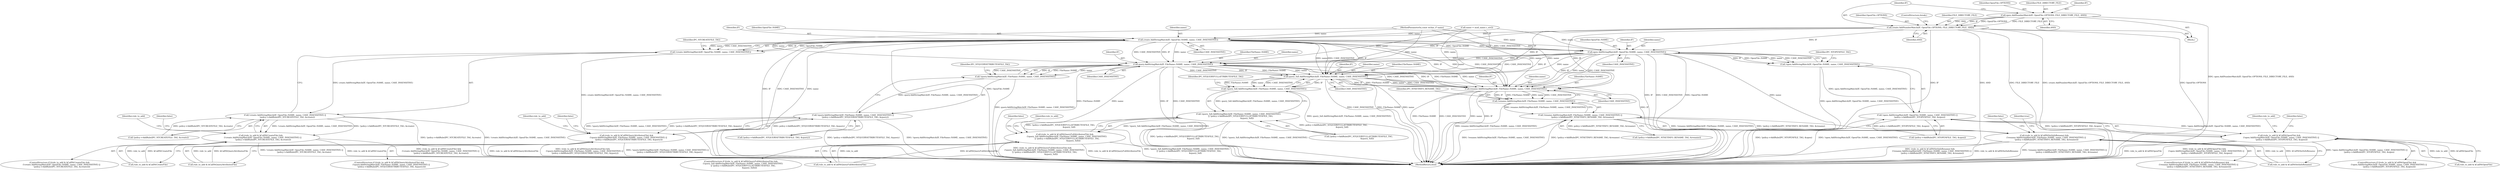 digraph "0_Chrome_4f1f3d0f03c79ddaace56f067cf28a27f9466b7d_1@API" {
"1000179" [label="(Call,open.AddNumberMatch(IF, OpenFile::OPTIONS, FILE_DIRECTORY_FILE, AND))"];
"1000184" [label="(Call,create.AddNumberMatch(IF, OpenFile::OPTIONS, FILE_DIRECTORY_FILE, AND))"];
"1000254" [label="(Call,create.AddStringMatch(IF, OpenFile::NAME, name, CASE_INSENSITIVE))"];
"1000253" [label="(Call,!create.AddStringMatch(IF, OpenFile::NAME, name, CASE_INSENSITIVE))"];
"1000252" [label="(Call,!create.AddStringMatch(IF, OpenFile::NAME, name, CASE_INSENSITIVE) ||\n       !policy->AddRule(IPC_NTCREATEFILE_TAG, &create))"];
"1000248" [label="(Call,(rule_to_add & kCallNtCreateFile) &&\n      (!create.AddStringMatch(IF, OpenFile::NAME, name, CASE_INSENSITIVE) ||\n       !policy->AddRule(IPC_NTCREATEFILE_TAG, &create)))"];
"1000274" [label="(Call,open.AddStringMatch(IF, OpenFile::NAME, name, CASE_INSENSITIVE))"];
"1000273" [label="(Call,!open.AddStringMatch(IF, OpenFile::NAME, name, CASE_INSENSITIVE))"];
"1000272" [label="(Call,!open.AddStringMatch(IF, OpenFile::NAME, name, CASE_INSENSITIVE) ||\n       !policy->AddRule(IPC_NTOPENFILE_TAG, &open))"];
"1000268" [label="(Call,(rule_to_add & kCallNtOpenFile) &&\n      (!open.AddStringMatch(IF, OpenFile::NAME, name, CASE_INSENSITIVE) ||\n       !policy->AddRule(IPC_NTOPENFILE_TAG, &open)))"];
"1000294" [label="(Call,query.AddStringMatch(IF, FileName::NAME, name, CASE_INSENSITIVE))"];
"1000293" [label="(Call,!query.AddStringMatch(IF, FileName::NAME, name, CASE_INSENSITIVE))"];
"1000292" [label="(Call,!query.AddStringMatch(IF, FileName::NAME, name, CASE_INSENSITIVE) ||\n       !policy->AddRule(IPC_NTQUERYATTRIBUTESFILE_TAG, &query))"];
"1000288" [label="(Call,(rule_to_add & kCallNtQueryAttributesFile) &&\n      (!query.AddStringMatch(IF, FileName::NAME, name, CASE_INSENSITIVE) ||\n       !policy->AddRule(IPC_NTQUERYATTRIBUTESFILE_TAG, &query)))"];
"1000314" [label="(Call,query_full.AddStringMatch(IF, FileName::NAME, name, CASE_INSENSITIVE))"];
"1000313" [label="(Call,!query_full.AddStringMatch(IF, FileName::NAME, name, CASE_INSENSITIVE))"];
"1000312" [label="(Call,!query_full.AddStringMatch(IF, FileName::NAME, name, CASE_INSENSITIVE)\n       || !policy->AddRule(IPC_NTQUERYFULLATTRIBUTESFILE_TAG,\n                           &query_full))"];
"1000308" [label="(Call,(rule_to_add & kCallNtQueryFullAttributesFile) &&\n      (!query_full.AddStringMatch(IF, FileName::NAME, name, CASE_INSENSITIVE)\n       || !policy->AddRule(IPC_NTQUERYFULLATTRIBUTESFILE_TAG,\n                           &query_full)))"];
"1000334" [label="(Call,rename.AddStringMatch(IF, FileName::NAME, name, CASE_INSENSITIVE))"];
"1000333" [label="(Call,!rename.AddStringMatch(IF, FileName::NAME, name, CASE_INSENSITIVE))"];
"1000332" [label="(Call,!rename.AddStringMatch(IF, FileName::NAME, name, CASE_INSENSITIVE) ||\n       !policy->AddRule(IPC_NTSETINFO_RENAME_TAG, &rename))"];
"1000328" [label="(Call,(rule_to_add & kCallNtSetInfoRename) &&\n      (!rename.AddStringMatch(IF, FileName::NAME, name, CASE_INSENSITIVE) ||\n       !policy->AddRule(IPC_NTSETINFO_RENAME_TAG, &rename)))"];
"1000334" [label="(Call,rename.AddStringMatch(IF, FileName::NAME, name, CASE_INSENSITIVE))"];
"1000253" [label="(Call,!create.AddStringMatch(IF, OpenFile::NAME, name, CASE_INSENSITIVE))"];
"1000336" [label="(Identifier,FileName::NAME)"];
"1000293" [label="(Call,!query.AddStringMatch(IF, FileName::NAME, name, CASE_INSENSITIVE))"];
"1000339" [label="(Call,!policy->AddRule(IPC_NTSETINFO_RENAME_TAG, &rename))"];
"1000298" [label="(Identifier,CASE_INSENSITIVE)"];
"1000333" [label="(Call,!rename.AddStringMatch(IF, FileName::NAME, name, CASE_INSENSITIVE))"];
"1000296" [label="(Identifier,FileName::NAME)"];
"1000289" [label="(Call,rule_to_add & kCallNtQueryAttributesFile)"];
"1000270" [label="(Identifier,rule_to_add)"];
"1000346" [label="(Identifier,false)"];
"1000315" [label="(Identifier,IF)"];
"1000332" [label="(Call,!rename.AddStringMatch(IF, FileName::NAME, name, CASE_INSENSITIVE) ||\n       !policy->AddRule(IPC_NTSETINFO_RENAME_TAG, &rename))"];
"1000272" [label="(Call,!open.AddStringMatch(IF, OpenFile::NAME, name, CASE_INSENSITIVE) ||\n       !policy->AddRule(IPC_NTOPENFILE_TAG, &open))"];
"1000257" [label="(Identifier,name)"];
"1000338" [label="(Identifier,CASE_INSENSITIVE)"];
"1000179" [label="(Call,open.AddNumberMatch(IF, OpenFile::OPTIONS, FILE_DIRECTORY_FILE, AND))"];
"1000290" [label="(Identifier,rule_to_add)"];
"1000306" [label="(Identifier,false)"];
"1000269" [label="(Call,rule_to_add & kCallNtOpenFile)"];
"1000297" [label="(Identifier,name)"];
"1000317" [label="(Identifier,name)"];
"1000294" [label="(Call,query.AddStringMatch(IF, FileName::NAME, name, CASE_INSENSITIVE))"];
"1000288" [label="(Call,(rule_to_add & kCallNtQueryAttributesFile) &&\n      (!query.AddStringMatch(IF, FileName::NAME, name, CASE_INSENSITIVE) ||\n       !policy->AddRule(IPC_NTQUERYATTRIBUTESFILE_TAG, &query)))"];
"1000312" [label="(Call,!query_full.AddStringMatch(IF, FileName::NAME, name, CASE_INSENSITIVE)\n       || !policy->AddRule(IPC_NTQUERYFULLATTRIBUTESFILE_TAG,\n                           &query_full))"];
"1000276" [label="(Identifier,OpenFile::NAME)"];
"1000186" [label="(Identifier,OpenFile::OPTIONS)"];
"1000301" [label="(Identifier,IPC_NTQUERYATTRIBUTESFILE_TAG)"];
"1000287" [label="(ControlStructure,if ((rule_to_add & kCallNtQueryAttributesFile) &&\n      (!query.AddStringMatch(IF, FileName::NAME, name, CASE_INSENSITIVE) ||\n       !policy->AddRule(IPC_NTQUERYATTRIBUTESFILE_TAG, &query))))"];
"1000248" [label="(Call,(rule_to_add & kCallNtCreateFile) &&\n      (!create.AddStringMatch(IF, OpenFile::NAME, name, CASE_INSENSITIVE) ||\n       !policy->AddRule(IPC_NTCREATEFILE_TAG, &create)))"];
"1000299" [label="(Call,!policy->AddRule(IPC_NTQUERYATTRIBUTESFILE_TAG, &query))"];
"1000184" [label="(Call,create.AddNumberMatch(IF, OpenFile::OPTIONS, FILE_DIRECTORY_FILE, AND))"];
"1000275" [label="(Identifier,IF)"];
"1000259" [label="(Call,!policy->AddRule(IPC_NTCREATEFILE_TAG, &create))"];
"1000318" [label="(Identifier,CASE_INSENSITIVE)"];
"1000335" [label="(Identifier,IF)"];
"1000314" [label="(Call,query_full.AddStringMatch(IF, FileName::NAME, name, CASE_INSENSITIVE))"];
"1000255" [label="(Identifier,IF)"];
"1000183" [label="(Identifier,AND)"];
"1000274" [label="(Call,open.AddStringMatch(IF, OpenFile::NAME, name, CASE_INSENSITIVE))"];
"1000130" [label="(Call,name = mod_name.c_str())"];
"1000267" [label="(ControlStructure,if ((rule_to_add & kCallNtOpenFile) &&\n      (!open.AddStringMatch(IF, OpenFile::NAME, name, CASE_INSENSITIVE) ||\n       !policy->AddRule(IPC_NTOPENFILE_TAG, &open))))"];
"1000310" [label="(Identifier,rule_to_add)"];
"1000254" [label="(Call,create.AddStringMatch(IF, OpenFile::NAME, name, CASE_INSENSITIVE))"];
"1000295" [label="(Identifier,IF)"];
"1000286" [label="(Identifier,false)"];
"1000307" [label="(ControlStructure,if ((rule_to_add & kCallNtQueryFullAttributesFile) &&\n      (!query_full.AddStringMatch(IF, FileName::NAME, name, CASE_INSENSITIVE)\n       || !policy->AddRule(IPC_NTQUERYFULLATTRIBUTESFILE_TAG,\n                           &query_full))))"];
"1000266" [label="(Identifier,false)"];
"1000328" [label="(Call,(rule_to_add & kCallNtSetInfoRename) &&\n      (!rename.AddStringMatch(IF, FileName::NAME, name, CASE_INSENSITIVE) ||\n       !policy->AddRule(IPC_NTSETINFO_RENAME_TAG, &rename)))"];
"1000273" [label="(Call,!open.AddStringMatch(IF, OpenFile::NAME, name, CASE_INSENSITIVE))"];
"1000281" [label="(Identifier,IPC_NTOPENFILE_TAG)"];
"1000326" [label="(Identifier,false)"];
"1000247" [label="(ControlStructure,if ((rule_to_add & kCallNtCreateFile) &&\n      (!create.AddStringMatch(IF, OpenFile::NAME, name, CASE_INSENSITIVE) ||\n       !policy->AddRule(IPC_NTCREATEFILE_TAG, &create))))"];
"1000189" [label="(ControlStructure,break;)"];
"1000313" [label="(Call,!query_full.AddStringMatch(IF, FileName::NAME, name, CASE_INSENSITIVE))"];
"1000292" [label="(Call,!query.AddStringMatch(IF, FileName::NAME, name, CASE_INSENSITIVE) ||\n       !policy->AddRule(IPC_NTQUERYATTRIBUTESFILE_TAG, &query))"];
"1000252" [label="(Call,!create.AddStringMatch(IF, OpenFile::NAME, name, CASE_INSENSITIVE) ||\n       !policy->AddRule(IPC_NTCREATEFILE_TAG, &create))"];
"1000308" [label="(Call,(rule_to_add & kCallNtQueryFullAttributesFile) &&\n      (!query_full.AddStringMatch(IF, FileName::NAME, name, CASE_INSENSITIVE)\n       || !policy->AddRule(IPC_NTQUERYFULLATTRIBUTESFILE_TAG,\n                           &query_full)))"];
"1000187" [label="(Identifier,FILE_DIRECTORY_FILE)"];
"1000319" [label="(Call,!policy->AddRule(IPC_NTQUERYFULLATTRIBUTESFILE_TAG,\n                           &query_full))"];
"1000327" [label="(ControlStructure,if ((rule_to_add & kCallNtSetInfoRename) &&\n      (!rename.AddStringMatch(IF, FileName::NAME, name, CASE_INSENSITIVE) ||\n       !policy->AddRule(IPC_NTSETINFO_RENAME_TAG, &rename))))"];
"1000348" [label="(Identifier,true)"];
"1000316" [label="(Identifier,FileName::NAME)"];
"1000341" [label="(Identifier,IPC_NTSETINFO_RENAME_TAG)"];
"1000321" [label="(Identifier,IPC_NTQUERYFULLATTRIBUTESFILE_TAG)"];
"1000268" [label="(Call,(rule_to_add & kCallNtOpenFile) &&\n      (!open.AddStringMatch(IF, OpenFile::NAME, name, CASE_INSENSITIVE) ||\n       !policy->AddRule(IPC_NTOPENFILE_TAG, &open)))"];
"1000349" [label="(MethodReturn,bool)"];
"1000258" [label="(Identifier,CASE_INSENSITIVE)"];
"1000180" [label="(Identifier,IF)"];
"1000256" [label="(Identifier,OpenFile::NAME)"];
"1000102" [label="(MethodParameterIn,const wchar_t* name)"];
"1000185" [label="(Identifier,IF)"];
"1000181" [label="(Identifier,OpenFile::OPTIONS)"];
"1000188" [label="(Identifier,AND)"];
"1000329" [label="(Call,rule_to_add & kCallNtSetInfoRename)"];
"1000330" [label="(Identifier,rule_to_add)"];
"1000178" [label="(Block,)"];
"1000278" [label="(Identifier,CASE_INSENSITIVE)"];
"1000261" [label="(Identifier,IPC_NTCREATEFILE_TAG)"];
"1000182" [label="(Identifier,FILE_DIRECTORY_FILE)"];
"1000279" [label="(Call,!policy->AddRule(IPC_NTOPENFILE_TAG, &open))"];
"1000337" [label="(Identifier,name)"];
"1000249" [label="(Call,rule_to_add & kCallNtCreateFile)"];
"1000277" [label="(Identifier,name)"];
"1000309" [label="(Call,rule_to_add & kCallNtQueryFullAttributesFile)"];
"1000179" -> "1000178"  [label="AST: "];
"1000179" -> "1000183"  [label="CFG: "];
"1000180" -> "1000179"  [label="AST: "];
"1000181" -> "1000179"  [label="AST: "];
"1000182" -> "1000179"  [label="AST: "];
"1000183" -> "1000179"  [label="AST: "];
"1000185" -> "1000179"  [label="CFG: "];
"1000179" -> "1000349"  [label="DDG: open.AddNumberMatch(IF, OpenFile::OPTIONS, FILE_DIRECTORY_FILE, AND)"];
"1000179" -> "1000184"  [label="DDG: IF"];
"1000179" -> "1000184"  [label="DDG: OpenFile::OPTIONS"];
"1000179" -> "1000184"  [label="DDG: FILE_DIRECTORY_FILE"];
"1000179" -> "1000184"  [label="DDG: AND"];
"1000184" -> "1000178"  [label="AST: "];
"1000184" -> "1000188"  [label="CFG: "];
"1000185" -> "1000184"  [label="AST: "];
"1000186" -> "1000184"  [label="AST: "];
"1000187" -> "1000184"  [label="AST: "];
"1000188" -> "1000184"  [label="AST: "];
"1000189" -> "1000184"  [label="CFG: "];
"1000184" -> "1000349"  [label="DDG: IF"];
"1000184" -> "1000349"  [label="DDG: AND"];
"1000184" -> "1000349"  [label="DDG: OpenFile::OPTIONS"];
"1000184" -> "1000349"  [label="DDG: FILE_DIRECTORY_FILE"];
"1000184" -> "1000349"  [label="DDG: create.AddNumberMatch(IF, OpenFile::OPTIONS, FILE_DIRECTORY_FILE, AND)"];
"1000184" -> "1000254"  [label="DDG: IF"];
"1000184" -> "1000274"  [label="DDG: IF"];
"1000184" -> "1000294"  [label="DDG: IF"];
"1000184" -> "1000314"  [label="DDG: IF"];
"1000184" -> "1000334"  [label="DDG: IF"];
"1000254" -> "1000253"  [label="AST: "];
"1000254" -> "1000258"  [label="CFG: "];
"1000255" -> "1000254"  [label="AST: "];
"1000256" -> "1000254"  [label="AST: "];
"1000257" -> "1000254"  [label="AST: "];
"1000258" -> "1000254"  [label="AST: "];
"1000253" -> "1000254"  [label="CFG: "];
"1000254" -> "1000349"  [label="DDG: IF"];
"1000254" -> "1000349"  [label="DDG: CASE_INSENSITIVE"];
"1000254" -> "1000349"  [label="DDG: name"];
"1000254" -> "1000349"  [label="DDG: OpenFile::NAME"];
"1000254" -> "1000253"  [label="DDG: IF"];
"1000254" -> "1000253"  [label="DDG: OpenFile::NAME"];
"1000254" -> "1000253"  [label="DDG: name"];
"1000254" -> "1000253"  [label="DDG: CASE_INSENSITIVE"];
"1000130" -> "1000254"  [label="DDG: name"];
"1000102" -> "1000254"  [label="DDG: name"];
"1000254" -> "1000274"  [label="DDG: IF"];
"1000254" -> "1000274"  [label="DDG: OpenFile::NAME"];
"1000254" -> "1000274"  [label="DDG: name"];
"1000254" -> "1000274"  [label="DDG: CASE_INSENSITIVE"];
"1000254" -> "1000294"  [label="DDG: IF"];
"1000254" -> "1000294"  [label="DDG: name"];
"1000254" -> "1000294"  [label="DDG: CASE_INSENSITIVE"];
"1000254" -> "1000314"  [label="DDG: IF"];
"1000254" -> "1000314"  [label="DDG: name"];
"1000254" -> "1000314"  [label="DDG: CASE_INSENSITIVE"];
"1000254" -> "1000334"  [label="DDG: IF"];
"1000254" -> "1000334"  [label="DDG: name"];
"1000254" -> "1000334"  [label="DDG: CASE_INSENSITIVE"];
"1000253" -> "1000252"  [label="AST: "];
"1000261" -> "1000253"  [label="CFG: "];
"1000252" -> "1000253"  [label="CFG: "];
"1000253" -> "1000349"  [label="DDG: create.AddStringMatch(IF, OpenFile::NAME, name, CASE_INSENSITIVE)"];
"1000253" -> "1000252"  [label="DDG: create.AddStringMatch(IF, OpenFile::NAME, name, CASE_INSENSITIVE)"];
"1000252" -> "1000248"  [label="AST: "];
"1000252" -> "1000259"  [label="CFG: "];
"1000259" -> "1000252"  [label="AST: "];
"1000248" -> "1000252"  [label="CFG: "];
"1000252" -> "1000349"  [label="DDG: !policy->AddRule(IPC_NTCREATEFILE_TAG, &create)"];
"1000252" -> "1000349"  [label="DDG: !create.AddStringMatch(IF, OpenFile::NAME, name, CASE_INSENSITIVE)"];
"1000252" -> "1000248"  [label="DDG: !create.AddStringMatch(IF, OpenFile::NAME, name, CASE_INSENSITIVE)"];
"1000252" -> "1000248"  [label="DDG: !policy->AddRule(IPC_NTCREATEFILE_TAG, &create)"];
"1000259" -> "1000252"  [label="DDG: policy->AddRule(IPC_NTCREATEFILE_TAG, &create)"];
"1000248" -> "1000247"  [label="AST: "];
"1000248" -> "1000249"  [label="CFG: "];
"1000249" -> "1000248"  [label="AST: "];
"1000266" -> "1000248"  [label="CFG: "];
"1000270" -> "1000248"  [label="CFG: "];
"1000248" -> "1000349"  [label="DDG: rule_to_add & kCallNtCreateFile"];
"1000248" -> "1000349"  [label="DDG: (rule_to_add & kCallNtCreateFile) &&\n      (!create.AddStringMatch(IF, OpenFile::NAME, name, CASE_INSENSITIVE) ||\n       !policy->AddRule(IPC_NTCREATEFILE_TAG, &create))"];
"1000248" -> "1000349"  [label="DDG: !create.AddStringMatch(IF, OpenFile::NAME, name, CASE_INSENSITIVE) ||\n       !policy->AddRule(IPC_NTCREATEFILE_TAG, &create)"];
"1000249" -> "1000248"  [label="DDG: rule_to_add"];
"1000249" -> "1000248"  [label="DDG: kCallNtCreateFile"];
"1000274" -> "1000273"  [label="AST: "];
"1000274" -> "1000278"  [label="CFG: "];
"1000275" -> "1000274"  [label="AST: "];
"1000276" -> "1000274"  [label="AST: "];
"1000277" -> "1000274"  [label="AST: "];
"1000278" -> "1000274"  [label="AST: "];
"1000273" -> "1000274"  [label="CFG: "];
"1000274" -> "1000349"  [label="DDG: IF"];
"1000274" -> "1000349"  [label="DDG: CASE_INSENSITIVE"];
"1000274" -> "1000349"  [label="DDG: OpenFile::NAME"];
"1000274" -> "1000349"  [label="DDG: name"];
"1000274" -> "1000273"  [label="DDG: IF"];
"1000274" -> "1000273"  [label="DDG: OpenFile::NAME"];
"1000274" -> "1000273"  [label="DDG: name"];
"1000274" -> "1000273"  [label="DDG: CASE_INSENSITIVE"];
"1000130" -> "1000274"  [label="DDG: name"];
"1000102" -> "1000274"  [label="DDG: name"];
"1000274" -> "1000294"  [label="DDG: IF"];
"1000274" -> "1000294"  [label="DDG: name"];
"1000274" -> "1000294"  [label="DDG: CASE_INSENSITIVE"];
"1000274" -> "1000314"  [label="DDG: IF"];
"1000274" -> "1000314"  [label="DDG: name"];
"1000274" -> "1000314"  [label="DDG: CASE_INSENSITIVE"];
"1000274" -> "1000334"  [label="DDG: IF"];
"1000274" -> "1000334"  [label="DDG: name"];
"1000274" -> "1000334"  [label="DDG: CASE_INSENSITIVE"];
"1000273" -> "1000272"  [label="AST: "];
"1000281" -> "1000273"  [label="CFG: "];
"1000272" -> "1000273"  [label="CFG: "];
"1000273" -> "1000349"  [label="DDG: open.AddStringMatch(IF, OpenFile::NAME, name, CASE_INSENSITIVE)"];
"1000273" -> "1000272"  [label="DDG: open.AddStringMatch(IF, OpenFile::NAME, name, CASE_INSENSITIVE)"];
"1000272" -> "1000268"  [label="AST: "];
"1000272" -> "1000279"  [label="CFG: "];
"1000279" -> "1000272"  [label="AST: "];
"1000268" -> "1000272"  [label="CFG: "];
"1000272" -> "1000349"  [label="DDG: !open.AddStringMatch(IF, OpenFile::NAME, name, CASE_INSENSITIVE)"];
"1000272" -> "1000349"  [label="DDG: !policy->AddRule(IPC_NTOPENFILE_TAG, &open)"];
"1000272" -> "1000268"  [label="DDG: !open.AddStringMatch(IF, OpenFile::NAME, name, CASE_INSENSITIVE)"];
"1000272" -> "1000268"  [label="DDG: !policy->AddRule(IPC_NTOPENFILE_TAG, &open)"];
"1000279" -> "1000272"  [label="DDG: policy->AddRule(IPC_NTOPENFILE_TAG, &open)"];
"1000268" -> "1000267"  [label="AST: "];
"1000268" -> "1000269"  [label="CFG: "];
"1000269" -> "1000268"  [label="AST: "];
"1000286" -> "1000268"  [label="CFG: "];
"1000290" -> "1000268"  [label="CFG: "];
"1000268" -> "1000349"  [label="DDG: rule_to_add & kCallNtOpenFile"];
"1000268" -> "1000349"  [label="DDG: (rule_to_add & kCallNtOpenFile) &&\n      (!open.AddStringMatch(IF, OpenFile::NAME, name, CASE_INSENSITIVE) ||\n       !policy->AddRule(IPC_NTOPENFILE_TAG, &open))"];
"1000268" -> "1000349"  [label="DDG: !open.AddStringMatch(IF, OpenFile::NAME, name, CASE_INSENSITIVE) ||\n       !policy->AddRule(IPC_NTOPENFILE_TAG, &open)"];
"1000269" -> "1000268"  [label="DDG: rule_to_add"];
"1000269" -> "1000268"  [label="DDG: kCallNtOpenFile"];
"1000294" -> "1000293"  [label="AST: "];
"1000294" -> "1000298"  [label="CFG: "];
"1000295" -> "1000294"  [label="AST: "];
"1000296" -> "1000294"  [label="AST: "];
"1000297" -> "1000294"  [label="AST: "];
"1000298" -> "1000294"  [label="AST: "];
"1000293" -> "1000294"  [label="CFG: "];
"1000294" -> "1000349"  [label="DDG: CASE_INSENSITIVE"];
"1000294" -> "1000349"  [label="DDG: FileName::NAME"];
"1000294" -> "1000349"  [label="DDG: name"];
"1000294" -> "1000349"  [label="DDG: IF"];
"1000294" -> "1000293"  [label="DDG: IF"];
"1000294" -> "1000293"  [label="DDG: FileName::NAME"];
"1000294" -> "1000293"  [label="DDG: name"];
"1000294" -> "1000293"  [label="DDG: CASE_INSENSITIVE"];
"1000130" -> "1000294"  [label="DDG: name"];
"1000102" -> "1000294"  [label="DDG: name"];
"1000294" -> "1000314"  [label="DDG: IF"];
"1000294" -> "1000314"  [label="DDG: FileName::NAME"];
"1000294" -> "1000314"  [label="DDG: name"];
"1000294" -> "1000314"  [label="DDG: CASE_INSENSITIVE"];
"1000294" -> "1000334"  [label="DDG: IF"];
"1000294" -> "1000334"  [label="DDG: FileName::NAME"];
"1000294" -> "1000334"  [label="DDG: name"];
"1000294" -> "1000334"  [label="DDG: CASE_INSENSITIVE"];
"1000293" -> "1000292"  [label="AST: "];
"1000301" -> "1000293"  [label="CFG: "];
"1000292" -> "1000293"  [label="CFG: "];
"1000293" -> "1000349"  [label="DDG: query.AddStringMatch(IF, FileName::NAME, name, CASE_INSENSITIVE)"];
"1000293" -> "1000292"  [label="DDG: query.AddStringMatch(IF, FileName::NAME, name, CASE_INSENSITIVE)"];
"1000292" -> "1000288"  [label="AST: "];
"1000292" -> "1000299"  [label="CFG: "];
"1000299" -> "1000292"  [label="AST: "];
"1000288" -> "1000292"  [label="CFG: "];
"1000292" -> "1000349"  [label="DDG: !query.AddStringMatch(IF, FileName::NAME, name, CASE_INSENSITIVE)"];
"1000292" -> "1000349"  [label="DDG: !policy->AddRule(IPC_NTQUERYATTRIBUTESFILE_TAG, &query)"];
"1000292" -> "1000288"  [label="DDG: !query.AddStringMatch(IF, FileName::NAME, name, CASE_INSENSITIVE)"];
"1000292" -> "1000288"  [label="DDG: !policy->AddRule(IPC_NTQUERYATTRIBUTESFILE_TAG, &query)"];
"1000299" -> "1000292"  [label="DDG: policy->AddRule(IPC_NTQUERYATTRIBUTESFILE_TAG, &query)"];
"1000288" -> "1000287"  [label="AST: "];
"1000288" -> "1000289"  [label="CFG: "];
"1000289" -> "1000288"  [label="AST: "];
"1000306" -> "1000288"  [label="CFG: "];
"1000310" -> "1000288"  [label="CFG: "];
"1000288" -> "1000349"  [label="DDG: !query.AddStringMatch(IF, FileName::NAME, name, CASE_INSENSITIVE) ||\n       !policy->AddRule(IPC_NTQUERYATTRIBUTESFILE_TAG, &query)"];
"1000288" -> "1000349"  [label="DDG: rule_to_add & kCallNtQueryAttributesFile"];
"1000288" -> "1000349"  [label="DDG: (rule_to_add & kCallNtQueryAttributesFile) &&\n      (!query.AddStringMatch(IF, FileName::NAME, name, CASE_INSENSITIVE) ||\n       !policy->AddRule(IPC_NTQUERYATTRIBUTESFILE_TAG, &query))"];
"1000289" -> "1000288"  [label="DDG: rule_to_add"];
"1000289" -> "1000288"  [label="DDG: kCallNtQueryAttributesFile"];
"1000314" -> "1000313"  [label="AST: "];
"1000314" -> "1000318"  [label="CFG: "];
"1000315" -> "1000314"  [label="AST: "];
"1000316" -> "1000314"  [label="AST: "];
"1000317" -> "1000314"  [label="AST: "];
"1000318" -> "1000314"  [label="AST: "];
"1000313" -> "1000314"  [label="CFG: "];
"1000314" -> "1000349"  [label="DDG: IF"];
"1000314" -> "1000349"  [label="DDG: CASE_INSENSITIVE"];
"1000314" -> "1000349"  [label="DDG: FileName::NAME"];
"1000314" -> "1000349"  [label="DDG: name"];
"1000314" -> "1000313"  [label="DDG: IF"];
"1000314" -> "1000313"  [label="DDG: FileName::NAME"];
"1000314" -> "1000313"  [label="DDG: name"];
"1000314" -> "1000313"  [label="DDG: CASE_INSENSITIVE"];
"1000130" -> "1000314"  [label="DDG: name"];
"1000102" -> "1000314"  [label="DDG: name"];
"1000314" -> "1000334"  [label="DDG: IF"];
"1000314" -> "1000334"  [label="DDG: FileName::NAME"];
"1000314" -> "1000334"  [label="DDG: name"];
"1000314" -> "1000334"  [label="DDG: CASE_INSENSITIVE"];
"1000313" -> "1000312"  [label="AST: "];
"1000321" -> "1000313"  [label="CFG: "];
"1000312" -> "1000313"  [label="CFG: "];
"1000313" -> "1000349"  [label="DDG: query_full.AddStringMatch(IF, FileName::NAME, name, CASE_INSENSITIVE)"];
"1000313" -> "1000312"  [label="DDG: query_full.AddStringMatch(IF, FileName::NAME, name, CASE_INSENSITIVE)"];
"1000312" -> "1000308"  [label="AST: "];
"1000312" -> "1000319"  [label="CFG: "];
"1000319" -> "1000312"  [label="AST: "];
"1000308" -> "1000312"  [label="CFG: "];
"1000312" -> "1000349"  [label="DDG: !query_full.AddStringMatch(IF, FileName::NAME, name, CASE_INSENSITIVE)"];
"1000312" -> "1000349"  [label="DDG: !policy->AddRule(IPC_NTQUERYFULLATTRIBUTESFILE_TAG,\n                           &query_full)"];
"1000312" -> "1000308"  [label="DDG: !query_full.AddStringMatch(IF, FileName::NAME, name, CASE_INSENSITIVE)"];
"1000312" -> "1000308"  [label="DDG: !policy->AddRule(IPC_NTQUERYFULLATTRIBUTESFILE_TAG,\n                           &query_full)"];
"1000319" -> "1000312"  [label="DDG: policy->AddRule(IPC_NTQUERYFULLATTRIBUTESFILE_TAG,\n                           &query_full)"];
"1000308" -> "1000307"  [label="AST: "];
"1000308" -> "1000309"  [label="CFG: "];
"1000309" -> "1000308"  [label="AST: "];
"1000326" -> "1000308"  [label="CFG: "];
"1000330" -> "1000308"  [label="CFG: "];
"1000308" -> "1000349"  [label="DDG: rule_to_add & kCallNtQueryFullAttributesFile"];
"1000308" -> "1000349"  [label="DDG: !query_full.AddStringMatch(IF, FileName::NAME, name, CASE_INSENSITIVE)\n       || !policy->AddRule(IPC_NTQUERYFULLATTRIBUTESFILE_TAG,\n                           &query_full)"];
"1000308" -> "1000349"  [label="DDG: (rule_to_add & kCallNtQueryFullAttributesFile) &&\n      (!query_full.AddStringMatch(IF, FileName::NAME, name, CASE_INSENSITIVE)\n       || !policy->AddRule(IPC_NTQUERYFULLATTRIBUTESFILE_TAG,\n                           &query_full))"];
"1000309" -> "1000308"  [label="DDG: rule_to_add"];
"1000309" -> "1000308"  [label="DDG: kCallNtQueryFullAttributesFile"];
"1000334" -> "1000333"  [label="AST: "];
"1000334" -> "1000338"  [label="CFG: "];
"1000335" -> "1000334"  [label="AST: "];
"1000336" -> "1000334"  [label="AST: "];
"1000337" -> "1000334"  [label="AST: "];
"1000338" -> "1000334"  [label="AST: "];
"1000333" -> "1000334"  [label="CFG: "];
"1000334" -> "1000349"  [label="DDG: FileName::NAME"];
"1000334" -> "1000349"  [label="DDG: CASE_INSENSITIVE"];
"1000334" -> "1000349"  [label="DDG: name"];
"1000334" -> "1000349"  [label="DDG: IF"];
"1000334" -> "1000333"  [label="DDG: IF"];
"1000334" -> "1000333"  [label="DDG: FileName::NAME"];
"1000334" -> "1000333"  [label="DDG: name"];
"1000334" -> "1000333"  [label="DDG: CASE_INSENSITIVE"];
"1000130" -> "1000334"  [label="DDG: name"];
"1000102" -> "1000334"  [label="DDG: name"];
"1000333" -> "1000332"  [label="AST: "];
"1000341" -> "1000333"  [label="CFG: "];
"1000332" -> "1000333"  [label="CFG: "];
"1000333" -> "1000349"  [label="DDG: rename.AddStringMatch(IF, FileName::NAME, name, CASE_INSENSITIVE)"];
"1000333" -> "1000332"  [label="DDG: rename.AddStringMatch(IF, FileName::NAME, name, CASE_INSENSITIVE)"];
"1000332" -> "1000328"  [label="AST: "];
"1000332" -> "1000339"  [label="CFG: "];
"1000339" -> "1000332"  [label="AST: "];
"1000328" -> "1000332"  [label="CFG: "];
"1000332" -> "1000349"  [label="DDG: !policy->AddRule(IPC_NTSETINFO_RENAME_TAG, &rename)"];
"1000332" -> "1000349"  [label="DDG: !rename.AddStringMatch(IF, FileName::NAME, name, CASE_INSENSITIVE)"];
"1000332" -> "1000328"  [label="DDG: !rename.AddStringMatch(IF, FileName::NAME, name, CASE_INSENSITIVE)"];
"1000332" -> "1000328"  [label="DDG: !policy->AddRule(IPC_NTSETINFO_RENAME_TAG, &rename)"];
"1000339" -> "1000332"  [label="DDG: policy->AddRule(IPC_NTSETINFO_RENAME_TAG, &rename)"];
"1000328" -> "1000327"  [label="AST: "];
"1000328" -> "1000329"  [label="CFG: "];
"1000329" -> "1000328"  [label="AST: "];
"1000346" -> "1000328"  [label="CFG: "];
"1000348" -> "1000328"  [label="CFG: "];
"1000328" -> "1000349"  [label="DDG: !rename.AddStringMatch(IF, FileName::NAME, name, CASE_INSENSITIVE) ||\n       !policy->AddRule(IPC_NTSETINFO_RENAME_TAG, &rename)"];
"1000328" -> "1000349"  [label="DDG: (rule_to_add & kCallNtSetInfoRename) &&\n      (!rename.AddStringMatch(IF, FileName::NAME, name, CASE_INSENSITIVE) ||\n       !policy->AddRule(IPC_NTSETINFO_RENAME_TAG, &rename))"];
"1000328" -> "1000349"  [label="DDG: rule_to_add & kCallNtSetInfoRename"];
"1000329" -> "1000328"  [label="DDG: rule_to_add"];
"1000329" -> "1000328"  [label="DDG: kCallNtSetInfoRename"];
}
